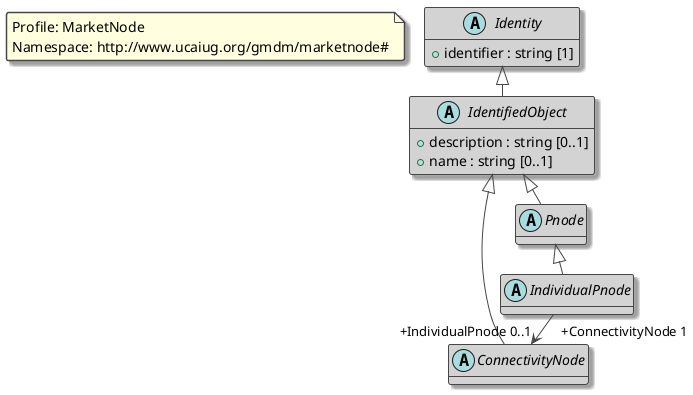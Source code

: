 @startuml
top to bottom direction
hide empty methods

' Here we adjust the horizontal spacing for better spatial rendering (the PlantUML default is ~20)
skinparam nodesep 20
' Here we adjust the vertical spacing for better spatial rendering (the PlantUML default is ~30)
skinparam ranksep 30

skinparam BackgroundColor #FFFFFF
skinparam shadowing false
skinparam RoundCorner 5
skinparam BorderColor #454645
skinparam ArrowColor #454645
skinparam FontColor #000000

skinparam class {
  ' Concrete classes style definition
  BackgroundColor #FFFFE0
  FontColor #000000
  AttributeFontColor #000000
  StereotypeFontColor #000000
  HeaderFontColor #000000
  BorderColor #454645
  BorderThickness 1
  
  ' Abstract classes style definition
  BackgroundColor<<abstract>> #D3D3D3
  FontColor<<abstract>> #000000
  AttributeFontColor<<abstract>> #000000
  StereotypeFontColor<<abstract>> #000000
  HeaderFontColor<<abstract>> #000000
  BorderColor<<abstract>> #454645
  BorderThickness<<abstract>> 1
  
  ' Enumerations style definition
  BackgroundColor<<enumeration>> #90EE90
  FontColor<<enumeration>> #000000
  AttributeFontColor<<enumeration>> #000000
  StereotypeFontColor<<enumeration>> #000000
  HeaderFontColor <<enumeration>> #000000
  BorderColor<<enumeration>> #454645
  BorderThickness<<enumeration>> 1
  
  ' CIMDatatypes style definition
  BackgroundColor<<CIMDatatype>> #FFEBCD
  FontColor<<CIMDatatype>> #000000
  AttributeFontColor<<CIMDatatype>> #000000
  StereotypeFontColor<<CIMDatatype>> #000000
  HeaderFontColor<<CIMDatatype>> #000000
  BorderColor<<CIMDatatype>> #454645
  BorderThickness<<CIMDatatype>> 1
  
  ' Compound classes style definition
  BackgroundColor<<Compound>> #FFEBCD
  FontColor<<Compound>> #000000
  AttributeFontColor<<Compound>> #000000
  StereotypeFontColor<<Compound>> #000000
  HeaderFontColor<<Compound>> #000000
  BorderColor<<Compound>> #454645
  BorderThickness<<Compound>> 1
  
  ' Primitive classes style definition
  BackgroundColor<<Primitive>> #E6E6FF
  FontColor<<Primitive>> #000000
  AttributeFontColor<<Primitive>> #000000
  StereotypeFontColor<<Primitive>> #000000
  HeaderFontColor<<Primitive>> #000000
  BorderColor<<Primitive>> #454645
  BorderThickness<<Primitive>> 1
  
  ' Errors classes style definition
  BackgroundColor<<error>> #FFC0CB
  FontColor<<error>> #000000
  AttributeFontColor<<error>> #000000
  StereotypeFontColor<<error>> #000000
  HeaderFontColor<<error>> #000000
  BorderColor<<error>> #454645
  BorderThickness<<error>> 1
}
skinparam shadowing true

hide <<abstract>> stereotype
hide <<error>> stereotype


skinparam note {
  BorderColor #454645
  BorderThickness 1.5
  FontSize 14
  Font Bold
  FontColor #000000
}
' Add a note towards the upper left corner of the diagram
note as MarketNodeNote #lightyellow
   Profile: MarketNode
   Namespace: http://www.ucaiug.org/gmdm/marketnode#
end note

' ConnectivityNode inherits from IdentifiedObject
abstract class ConnectivityNode  <<abstract>> {
}

IdentifiedObject <|-- ConnectivityNode

' IdentifiedObject inherits from Identity
abstract class IdentifiedObject  <<abstract>> {
   +description : string [0..1]
   +name : string [0..1]
}

Identity <|-- IdentifiedObject

' Identity
abstract class Identity  <<abstract>> {
   +identifier : string [1]
}


' IndividualPnode inherits from Pnode
abstract class IndividualPnode  <<abstract>> {
}

Pnode <|-- IndividualPnode
IndividualPnode "+IndividualPnode 0..1" --> "+ConnectivityNode 1" ConnectivityNode

' Pnode inherits from IdentifiedObject
abstract class Pnode  <<abstract>> {
}

IdentifiedObject <|-- Pnode

@enduml
